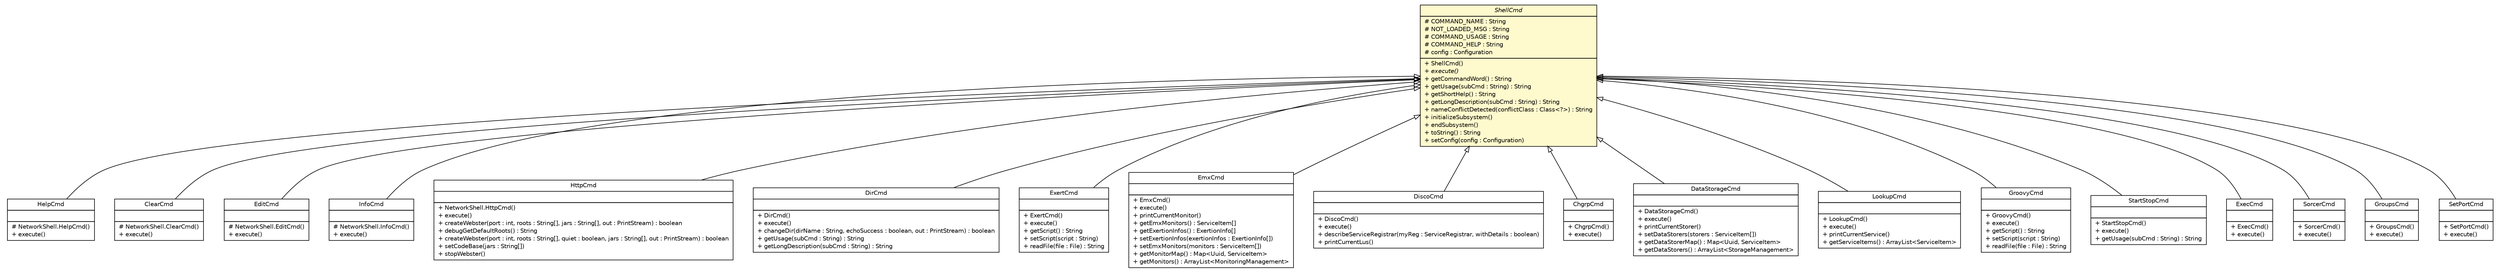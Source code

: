 #!/usr/local/bin/dot
#
# Class diagram 
# Generated by UMLGraph version R5_6 (http://www.umlgraph.org/)
#

digraph G {
	edge [fontname="Helvetica",fontsize=10,labelfontname="Helvetica",labelfontsize=10];
	node [fontname="Helvetica",fontsize=10,shape=plaintext];
	nodesep=0.25;
	ranksep=0.5;
	// sorcer.tools.shell.NetworkShell.HelpCmd
	c312098 [label=<<table title="sorcer.tools.shell.NetworkShell.HelpCmd" border="0" cellborder="1" cellspacing="0" cellpadding="2" port="p" href="./NetworkShell.HelpCmd.html">
		<tr><td><table border="0" cellspacing="0" cellpadding="1">
<tr><td align="center" balign="center"> HelpCmd </td></tr>
		</table></td></tr>
		<tr><td><table border="0" cellspacing="0" cellpadding="1">
<tr><td align="left" balign="left">  </td></tr>
		</table></td></tr>
		<tr><td><table border="0" cellspacing="0" cellpadding="1">
<tr><td align="left" balign="left"> # NetworkShell.HelpCmd() </td></tr>
<tr><td align="left" balign="left"> + execute() </td></tr>
		</table></td></tr>
		</table>>, URL="./NetworkShell.HelpCmd.html", fontname="Helvetica", fontcolor="black", fontsize=10.0];
	// sorcer.tools.shell.NetworkShell.ClearCmd
	c312099 [label=<<table title="sorcer.tools.shell.NetworkShell.ClearCmd" border="0" cellborder="1" cellspacing="0" cellpadding="2" port="p" href="./NetworkShell.ClearCmd.html">
		<tr><td><table border="0" cellspacing="0" cellpadding="1">
<tr><td align="center" balign="center"> ClearCmd </td></tr>
		</table></td></tr>
		<tr><td><table border="0" cellspacing="0" cellpadding="1">
<tr><td align="left" balign="left">  </td></tr>
		</table></td></tr>
		<tr><td><table border="0" cellspacing="0" cellpadding="1">
<tr><td align="left" balign="left"> # NetworkShell.ClearCmd() </td></tr>
<tr><td align="left" balign="left"> + execute() </td></tr>
		</table></td></tr>
		</table>>, URL="./NetworkShell.ClearCmd.html", fontname="Helvetica", fontcolor="black", fontsize=10.0];
	// sorcer.tools.shell.NetworkShell.EditCmd
	c312100 [label=<<table title="sorcer.tools.shell.NetworkShell.EditCmd" border="0" cellborder="1" cellspacing="0" cellpadding="2" port="p" href="./NetworkShell.EditCmd.html">
		<tr><td><table border="0" cellspacing="0" cellpadding="1">
<tr><td align="center" balign="center"> EditCmd </td></tr>
		</table></td></tr>
		<tr><td><table border="0" cellspacing="0" cellpadding="1">
<tr><td align="left" balign="left">  </td></tr>
		</table></td></tr>
		<tr><td><table border="0" cellspacing="0" cellpadding="1">
<tr><td align="left" balign="left"> # NetworkShell.EditCmd() </td></tr>
<tr><td align="left" balign="left"> + execute() </td></tr>
		</table></td></tr>
		</table>>, URL="./NetworkShell.EditCmd.html", fontname="Helvetica", fontcolor="black", fontsize=10.0];
	// sorcer.tools.shell.NetworkShell.InfoCmd
	c312101 [label=<<table title="sorcer.tools.shell.NetworkShell.InfoCmd" border="0" cellborder="1" cellspacing="0" cellpadding="2" port="p" href="./NetworkShell.InfoCmd.html">
		<tr><td><table border="0" cellspacing="0" cellpadding="1">
<tr><td align="center" balign="center"> InfoCmd </td></tr>
		</table></td></tr>
		<tr><td><table border="0" cellspacing="0" cellpadding="1">
<tr><td align="left" balign="left">  </td></tr>
		</table></td></tr>
		<tr><td><table border="0" cellspacing="0" cellpadding="1">
<tr><td align="left" balign="left"> # NetworkShell.InfoCmd() </td></tr>
<tr><td align="left" balign="left"> + execute() </td></tr>
		</table></td></tr>
		</table>>, URL="./NetworkShell.InfoCmd.html", fontname="Helvetica", fontcolor="black", fontsize=10.0];
	// sorcer.tools.shell.NetworkShell.HttpCmd
	c312102 [label=<<table title="sorcer.tools.shell.NetworkShell.HttpCmd" border="0" cellborder="1" cellspacing="0" cellpadding="2" port="p" href="./NetworkShell.HttpCmd.html">
		<tr><td><table border="0" cellspacing="0" cellpadding="1">
<tr><td align="center" balign="center"> HttpCmd </td></tr>
		</table></td></tr>
		<tr><td><table border="0" cellspacing="0" cellpadding="1">
<tr><td align="left" balign="left">  </td></tr>
		</table></td></tr>
		<tr><td><table border="0" cellspacing="0" cellpadding="1">
<tr><td align="left" balign="left"> + NetworkShell.HttpCmd() </td></tr>
<tr><td align="left" balign="left"> + execute() </td></tr>
<tr><td align="left" balign="left"> + createWebster(port : int, roots : String[], jars : String[], out : PrintStream) : boolean </td></tr>
<tr><td align="left" balign="left"> + debugGetDefaultRoots() : String </td></tr>
<tr><td align="left" balign="left"> + createWebster(port : int, roots : String[], quiet : boolean, jars : String[], out : PrintStream) : boolean </td></tr>
<tr><td align="left" balign="left"> + setCodeBase(jars : String[]) </td></tr>
<tr><td align="left" balign="left"> + stopWebster() </td></tr>
		</table></td></tr>
		</table>>, URL="./NetworkShell.HttpCmd.html", fontname="Helvetica", fontcolor="black", fontsize=10.0];
	// sorcer.tools.shell.ShellCmd
	c312106 [label=<<table title="sorcer.tools.shell.ShellCmd" border="0" cellborder="1" cellspacing="0" cellpadding="2" port="p" bgcolor="lemonChiffon" href="./ShellCmd.html">
		<tr><td><table border="0" cellspacing="0" cellpadding="1">
<tr><td align="center" balign="center"><font face="Helvetica-Oblique"> ShellCmd </font></td></tr>
		</table></td></tr>
		<tr><td><table border="0" cellspacing="0" cellpadding="1">
<tr><td align="left" balign="left"> # COMMAND_NAME : String </td></tr>
<tr><td align="left" balign="left"> # NOT_LOADED_MSG : String </td></tr>
<tr><td align="left" balign="left"> # COMMAND_USAGE : String </td></tr>
<tr><td align="left" balign="left"> # COMMAND_HELP : String </td></tr>
<tr><td align="left" balign="left"> # config : Configuration </td></tr>
		</table></td></tr>
		<tr><td><table border="0" cellspacing="0" cellpadding="1">
<tr><td align="left" balign="left"> + ShellCmd() </td></tr>
<tr><td align="left" balign="left"><font face="Helvetica-Oblique" point-size="10.0"> + execute() </font></td></tr>
<tr><td align="left" balign="left"> + getCommandWord() : String </td></tr>
<tr><td align="left" balign="left"> + getUsage(subCmd : String) : String </td></tr>
<tr><td align="left" balign="left"> + getShortHelp() : String </td></tr>
<tr><td align="left" balign="left"> + getLongDescription(subCmd : String) : String </td></tr>
<tr><td align="left" balign="left"> + nameConflictDetected(conflictClass : Class&lt;?&gt;) : String </td></tr>
<tr><td align="left" balign="left"> + initializeSubsystem() </td></tr>
<tr><td align="left" balign="left"> + endSubsystem() </td></tr>
<tr><td align="left" balign="left"> + toString() : String </td></tr>
<tr><td align="left" balign="left"> + setConfig(config : Configuration) </td></tr>
		</table></td></tr>
		</table>>, URL="./ShellCmd.html", fontname="Helvetica", fontcolor="black", fontsize=10.0];
	// sorcer.tools.shell.cmds.DirCmd
	c312269 [label=<<table title="sorcer.tools.shell.cmds.DirCmd" border="0" cellborder="1" cellspacing="0" cellpadding="2" port="p" href="./cmds/DirCmd.html">
		<tr><td><table border="0" cellspacing="0" cellpadding="1">
<tr><td align="center" balign="center"> DirCmd </td></tr>
		</table></td></tr>
		<tr><td><table border="0" cellspacing="0" cellpadding="1">
<tr><td align="left" balign="left">  </td></tr>
		</table></td></tr>
		<tr><td><table border="0" cellspacing="0" cellpadding="1">
<tr><td align="left" balign="left"> + DirCmd() </td></tr>
<tr><td align="left" balign="left"> + execute() </td></tr>
<tr><td align="left" balign="left"> + changeDir(dirName : String, echoSuccess : boolean, out : PrintStream) : boolean </td></tr>
<tr><td align="left" balign="left"> + getUsage(subCmd : String) : String </td></tr>
<tr><td align="left" balign="left"> + getLongDescription(subCmd : String) : String </td></tr>
		</table></td></tr>
		</table>>, URL="./cmds/DirCmd.html", fontname="Helvetica", fontcolor="black", fontsize=10.0];
	// sorcer.tools.shell.cmds.ExertCmd
	c312270 [label=<<table title="sorcer.tools.shell.cmds.ExertCmd" border="0" cellborder="1" cellspacing="0" cellpadding="2" port="p" href="./cmds/ExertCmd.html">
		<tr><td><table border="0" cellspacing="0" cellpadding="1">
<tr><td align="center" balign="center"> ExertCmd </td></tr>
		</table></td></tr>
		<tr><td><table border="0" cellspacing="0" cellpadding="1">
<tr><td align="left" balign="left">  </td></tr>
		</table></td></tr>
		<tr><td><table border="0" cellspacing="0" cellpadding="1">
<tr><td align="left" balign="left"> + ExertCmd() </td></tr>
<tr><td align="left" balign="left"> + execute() </td></tr>
<tr><td align="left" balign="left"> + getScript() : String </td></tr>
<tr><td align="left" balign="left"> + setScript(script : String) </td></tr>
<tr><td align="left" balign="left"> + readFile(file : File) : String </td></tr>
		</table></td></tr>
		</table>>, URL="./cmds/ExertCmd.html", fontname="Helvetica", fontcolor="black", fontsize=10.0];
	// sorcer.tools.shell.cmds.EmxCmd
	c312271 [label=<<table title="sorcer.tools.shell.cmds.EmxCmd" border="0" cellborder="1" cellspacing="0" cellpadding="2" port="p" href="./cmds/EmxCmd.html">
		<tr><td><table border="0" cellspacing="0" cellpadding="1">
<tr><td align="center" balign="center"> EmxCmd </td></tr>
		</table></td></tr>
		<tr><td><table border="0" cellspacing="0" cellpadding="1">
<tr><td align="left" balign="left">  </td></tr>
		</table></td></tr>
		<tr><td><table border="0" cellspacing="0" cellpadding="1">
<tr><td align="left" balign="left"> + EmxCmd() </td></tr>
<tr><td align="left" balign="left"> + execute() </td></tr>
<tr><td align="left" balign="left"> + printCurrentMonitor() </td></tr>
<tr><td align="left" balign="left"> + getEmxMonitors() : ServiceItem[] </td></tr>
<tr><td align="left" balign="left"> + getExertionInfos() : ExertionInfo[] </td></tr>
<tr><td align="left" balign="left"> + setExertionInfos(exertionInfos : ExertionInfo[]) </td></tr>
<tr><td align="left" balign="left"> + setEmxMonitors(monitors : ServiceItem[]) </td></tr>
<tr><td align="left" balign="left"> + getMonitorMap() : Map&lt;Uuid, ServiceItem&gt; </td></tr>
<tr><td align="left" balign="left"> + getMonitors() : ArrayList&lt;MonitoringManagement&gt; </td></tr>
		</table></td></tr>
		</table>>, URL="./cmds/EmxCmd.html", fontname="Helvetica", fontcolor="black", fontsize=10.0];
	// sorcer.tools.shell.cmds.DiscoCmd
	c312272 [label=<<table title="sorcer.tools.shell.cmds.DiscoCmd" border="0" cellborder="1" cellspacing="0" cellpadding="2" port="p" href="./cmds/DiscoCmd.html">
		<tr><td><table border="0" cellspacing="0" cellpadding="1">
<tr><td align="center" balign="center"> DiscoCmd </td></tr>
		</table></td></tr>
		<tr><td><table border="0" cellspacing="0" cellpadding="1">
<tr><td align="left" balign="left">  </td></tr>
		</table></td></tr>
		<tr><td><table border="0" cellspacing="0" cellpadding="1">
<tr><td align="left" balign="left"> + DiscoCmd() </td></tr>
<tr><td align="left" balign="left"> + execute() </td></tr>
<tr><td align="left" balign="left"> + describeServiceRegistrar(myReg : ServiceRegistrar, withDetails : boolean) </td></tr>
<tr><td align="left" balign="left"> + printCurrentLus() </td></tr>
		</table></td></tr>
		</table>>, URL="./cmds/DiscoCmd.html", fontname="Helvetica", fontcolor="black", fontsize=10.0];
	// sorcer.tools.shell.cmds.ChgrpCmd
	c312273 [label=<<table title="sorcer.tools.shell.cmds.ChgrpCmd" border="0" cellborder="1" cellspacing="0" cellpadding="2" port="p" href="./cmds/ChgrpCmd.html">
		<tr><td><table border="0" cellspacing="0" cellpadding="1">
<tr><td align="center" balign="center"> ChgrpCmd </td></tr>
		</table></td></tr>
		<tr><td><table border="0" cellspacing="0" cellpadding="1">
<tr><td align="left" balign="left">  </td></tr>
		</table></td></tr>
		<tr><td><table border="0" cellspacing="0" cellpadding="1">
<tr><td align="left" balign="left"> + ChgrpCmd() </td></tr>
<tr><td align="left" balign="left"> + execute() </td></tr>
		</table></td></tr>
		</table>>, URL="./cmds/ChgrpCmd.html", fontname="Helvetica", fontcolor="black", fontsize=10.0];
	// sorcer.tools.shell.cmds.DataStorageCmd
	c312274 [label=<<table title="sorcer.tools.shell.cmds.DataStorageCmd" border="0" cellborder="1" cellspacing="0" cellpadding="2" port="p" href="./cmds/DataStorageCmd.html">
		<tr><td><table border="0" cellspacing="0" cellpadding="1">
<tr><td align="center" balign="center"> DataStorageCmd </td></tr>
		</table></td></tr>
		<tr><td><table border="0" cellspacing="0" cellpadding="1">
<tr><td align="left" balign="left">  </td></tr>
		</table></td></tr>
		<tr><td><table border="0" cellspacing="0" cellpadding="1">
<tr><td align="left" balign="left"> + DataStorageCmd() </td></tr>
<tr><td align="left" balign="left"> + execute() </td></tr>
<tr><td align="left" balign="left"> + printCurrentStorer() </td></tr>
<tr><td align="left" balign="left"> + setDataStorers(storers : ServiceItem[]) </td></tr>
<tr><td align="left" balign="left"> + getDataStorerMap() : Map&lt;Uuid, ServiceItem&gt; </td></tr>
<tr><td align="left" balign="left"> + getDataStorers() : ArrayList&lt;StorageManagement&gt; </td></tr>
		</table></td></tr>
		</table>>, URL="./cmds/DataStorageCmd.html", fontname="Helvetica", fontcolor="black", fontsize=10.0];
	// sorcer.tools.shell.cmds.LookupCmd
	c312275 [label=<<table title="sorcer.tools.shell.cmds.LookupCmd" border="0" cellborder="1" cellspacing="0" cellpadding="2" port="p" href="./cmds/LookupCmd.html">
		<tr><td><table border="0" cellspacing="0" cellpadding="1">
<tr><td align="center" balign="center"> LookupCmd </td></tr>
		</table></td></tr>
		<tr><td><table border="0" cellspacing="0" cellpadding="1">
<tr><td align="left" balign="left">  </td></tr>
		</table></td></tr>
		<tr><td><table border="0" cellspacing="0" cellpadding="1">
<tr><td align="left" balign="left"> + LookupCmd() </td></tr>
<tr><td align="left" balign="left"> + execute() </td></tr>
<tr><td align="left" balign="left"> + printCurrentService() </td></tr>
<tr><td align="left" balign="left"> + getServiceItems() : ArrayList&lt;ServiceItem&gt; </td></tr>
		</table></td></tr>
		</table>>, URL="./cmds/LookupCmd.html", fontname="Helvetica", fontcolor="black", fontsize=10.0];
	// sorcer.tools.shell.cmds.GroovyCmd
	c312276 [label=<<table title="sorcer.tools.shell.cmds.GroovyCmd" border="0" cellborder="1" cellspacing="0" cellpadding="2" port="p" href="./cmds/GroovyCmd.html">
		<tr><td><table border="0" cellspacing="0" cellpadding="1">
<tr><td align="center" balign="center"> GroovyCmd </td></tr>
		</table></td></tr>
		<tr><td><table border="0" cellspacing="0" cellpadding="1">
<tr><td align="left" balign="left">  </td></tr>
		</table></td></tr>
		<tr><td><table border="0" cellspacing="0" cellpadding="1">
<tr><td align="left" balign="left"> + GroovyCmd() </td></tr>
<tr><td align="left" balign="left"> + execute() </td></tr>
<tr><td align="left" balign="left"> + getScript() : String </td></tr>
<tr><td align="left" balign="left"> + setScript(script : String) </td></tr>
<tr><td align="left" balign="left"> + readFile(file : File) : String </td></tr>
		</table></td></tr>
		</table>>, URL="./cmds/GroovyCmd.html", fontname="Helvetica", fontcolor="black", fontsize=10.0];
	// sorcer.tools.shell.cmds.StartStopCmd
	c312277 [label=<<table title="sorcer.tools.shell.cmds.StartStopCmd" border="0" cellborder="1" cellspacing="0" cellpadding="2" port="p" href="./cmds/StartStopCmd.html">
		<tr><td><table border="0" cellspacing="0" cellpadding="1">
<tr><td align="center" balign="center"> StartStopCmd </td></tr>
		</table></td></tr>
		<tr><td><table border="0" cellspacing="0" cellpadding="1">
<tr><td align="left" balign="left">  </td></tr>
		</table></td></tr>
		<tr><td><table border="0" cellspacing="0" cellpadding="1">
<tr><td align="left" balign="left"> + StartStopCmd() </td></tr>
<tr><td align="left" balign="left"> + execute() </td></tr>
<tr><td align="left" balign="left"> + getUsage(subCmd : String) : String </td></tr>
		</table></td></tr>
		</table>>, URL="./cmds/StartStopCmd.html", fontname="Helvetica", fontcolor="black", fontsize=10.0];
	// sorcer.tools.shell.cmds.ExecCmd
	c312278 [label=<<table title="sorcer.tools.shell.cmds.ExecCmd" border="0" cellborder="1" cellspacing="0" cellpadding="2" port="p" href="./cmds/ExecCmd.html">
		<tr><td><table border="0" cellspacing="0" cellpadding="1">
<tr><td align="center" balign="center"> ExecCmd </td></tr>
		</table></td></tr>
		<tr><td><table border="0" cellspacing="0" cellpadding="1">
<tr><td align="left" balign="left">  </td></tr>
		</table></td></tr>
		<tr><td><table border="0" cellspacing="0" cellpadding="1">
<tr><td align="left" balign="left"> + ExecCmd() </td></tr>
<tr><td align="left" balign="left"> + execute() </td></tr>
		</table></td></tr>
		</table>>, URL="./cmds/ExecCmd.html", fontname="Helvetica", fontcolor="black", fontsize=10.0];
	// sorcer.tools.shell.cmds.SorcerCmd
	c312279 [label=<<table title="sorcer.tools.shell.cmds.SorcerCmd" border="0" cellborder="1" cellspacing="0" cellpadding="2" port="p" href="./cmds/SorcerCmd.html">
		<tr><td><table border="0" cellspacing="0" cellpadding="1">
<tr><td align="center" balign="center"> SorcerCmd </td></tr>
		</table></td></tr>
		<tr><td><table border="0" cellspacing="0" cellpadding="1">
<tr><td align="left" balign="left">  </td></tr>
		</table></td></tr>
		<tr><td><table border="0" cellspacing="0" cellpadding="1">
<tr><td align="left" balign="left"> + SorcerCmd() </td></tr>
<tr><td align="left" balign="left"> + execute() </td></tr>
		</table></td></tr>
		</table>>, URL="./cmds/SorcerCmd.html", fontname="Helvetica", fontcolor="black", fontsize=10.0];
	// sorcer.tools.shell.cmds.GroupsCmd
	c312280 [label=<<table title="sorcer.tools.shell.cmds.GroupsCmd" border="0" cellborder="1" cellspacing="0" cellpadding="2" port="p" href="./cmds/GroupsCmd.html">
		<tr><td><table border="0" cellspacing="0" cellpadding="1">
<tr><td align="center" balign="center"> GroupsCmd </td></tr>
		</table></td></tr>
		<tr><td><table border="0" cellspacing="0" cellpadding="1">
<tr><td align="left" balign="left">  </td></tr>
		</table></td></tr>
		<tr><td><table border="0" cellspacing="0" cellpadding="1">
<tr><td align="left" balign="left"> + GroupsCmd() </td></tr>
<tr><td align="left" balign="left"> + execute() </td></tr>
		</table></td></tr>
		</table>>, URL="./cmds/GroupsCmd.html", fontname="Helvetica", fontcolor="black", fontsize=10.0];
	// sorcer.tools.shell.cmds.SetPortCmd
	c312281 [label=<<table title="sorcer.tools.shell.cmds.SetPortCmd" border="0" cellborder="1" cellspacing="0" cellpadding="2" port="p" href="./cmds/SetPortCmd.html">
		<tr><td><table border="0" cellspacing="0" cellpadding="1">
<tr><td align="center" balign="center"> SetPortCmd </td></tr>
		</table></td></tr>
		<tr><td><table border="0" cellspacing="0" cellpadding="1">
<tr><td align="left" balign="left">  </td></tr>
		</table></td></tr>
		<tr><td><table border="0" cellspacing="0" cellpadding="1">
<tr><td align="left" balign="left"> + SetPortCmd() </td></tr>
<tr><td align="left" balign="left"> + execute() </td></tr>
		</table></td></tr>
		</table>>, URL="./cmds/SetPortCmd.html", fontname="Helvetica", fontcolor="black", fontsize=10.0];
	//sorcer.tools.shell.NetworkShell.HelpCmd extends sorcer.tools.shell.ShellCmd
	c312106:p -> c312098:p [dir=back,arrowtail=empty];
	//sorcer.tools.shell.NetworkShell.ClearCmd extends sorcer.tools.shell.ShellCmd
	c312106:p -> c312099:p [dir=back,arrowtail=empty];
	//sorcer.tools.shell.NetworkShell.EditCmd extends sorcer.tools.shell.ShellCmd
	c312106:p -> c312100:p [dir=back,arrowtail=empty];
	//sorcer.tools.shell.NetworkShell.InfoCmd extends sorcer.tools.shell.ShellCmd
	c312106:p -> c312101:p [dir=back,arrowtail=empty];
	//sorcer.tools.shell.NetworkShell.HttpCmd extends sorcer.tools.shell.ShellCmd
	c312106:p -> c312102:p [dir=back,arrowtail=empty];
	//sorcer.tools.shell.cmds.DirCmd extends sorcer.tools.shell.ShellCmd
	c312106:p -> c312269:p [dir=back,arrowtail=empty];
	//sorcer.tools.shell.cmds.ExertCmd extends sorcer.tools.shell.ShellCmd
	c312106:p -> c312270:p [dir=back,arrowtail=empty];
	//sorcer.tools.shell.cmds.EmxCmd extends sorcer.tools.shell.ShellCmd
	c312106:p -> c312271:p [dir=back,arrowtail=empty];
	//sorcer.tools.shell.cmds.DiscoCmd extends sorcer.tools.shell.ShellCmd
	c312106:p -> c312272:p [dir=back,arrowtail=empty];
	//sorcer.tools.shell.cmds.ChgrpCmd extends sorcer.tools.shell.ShellCmd
	c312106:p -> c312273:p [dir=back,arrowtail=empty];
	//sorcer.tools.shell.cmds.DataStorageCmd extends sorcer.tools.shell.ShellCmd
	c312106:p -> c312274:p [dir=back,arrowtail=empty];
	//sorcer.tools.shell.cmds.LookupCmd extends sorcer.tools.shell.ShellCmd
	c312106:p -> c312275:p [dir=back,arrowtail=empty];
	//sorcer.tools.shell.cmds.GroovyCmd extends sorcer.tools.shell.ShellCmd
	c312106:p -> c312276:p [dir=back,arrowtail=empty];
	//sorcer.tools.shell.cmds.StartStopCmd extends sorcer.tools.shell.ShellCmd
	c312106:p -> c312277:p [dir=back,arrowtail=empty];
	//sorcer.tools.shell.cmds.ExecCmd extends sorcer.tools.shell.ShellCmd
	c312106:p -> c312278:p [dir=back,arrowtail=empty];
	//sorcer.tools.shell.cmds.SorcerCmd extends sorcer.tools.shell.ShellCmd
	c312106:p -> c312279:p [dir=back,arrowtail=empty];
	//sorcer.tools.shell.cmds.GroupsCmd extends sorcer.tools.shell.ShellCmd
	c312106:p -> c312280:p [dir=back,arrowtail=empty];
	//sorcer.tools.shell.cmds.SetPortCmd extends sorcer.tools.shell.ShellCmd
	c312106:p -> c312281:p [dir=back,arrowtail=empty];
}

